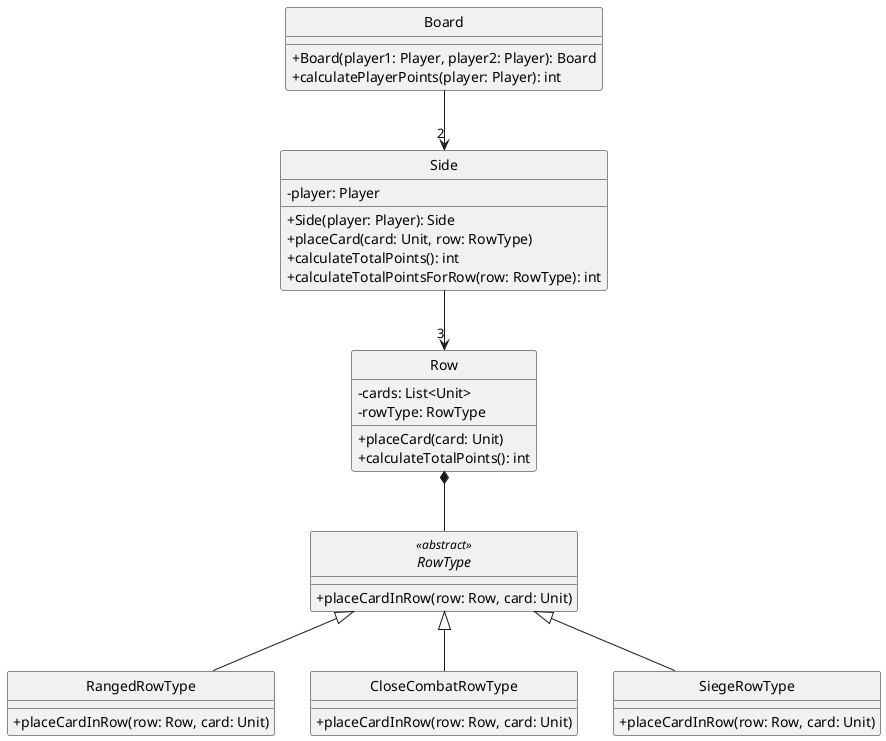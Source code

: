@startuml

skinparam monochrome true
hide circle
skinparam classAttributeIconSize 0


' =====================
' BOARD
' =====================
class Board {
  +Board(player1: Player, player2: Player): Board
  +calculatePlayerPoints(player: Player): int
}

class Side {
  -player: Player
  +Side(player: Player): Side
  +placeCard(card: Unit, row: RowType)
  +calculateTotalPoints(): int
  +calculateTotalPointsForRow(row: RowType): int
}

abstract class RowType <<abstract>> {
  +placeCardInRow(row: Row, card: Unit)
}

class RangedRowType extends RowType {
  +placeCardInRow(row: Row, card: Unit)
}

class CloseCombatRowType extends RowType {
  +placeCardInRow(row: Row, card: Unit)
}

class SiegeRowType extends RowType {
  +placeCardInRow(row: Row, card: Unit)
}

class Row {
  -cards: List<Unit>
  -rowType: RowType
  +placeCard(card: Unit)
  +calculateTotalPoints(): int
}

' =====================
' RELATIONSHIPS
' =====================


Board --> "2" Side

Side --> "3" Row

Row *-- RowType

@enduml
